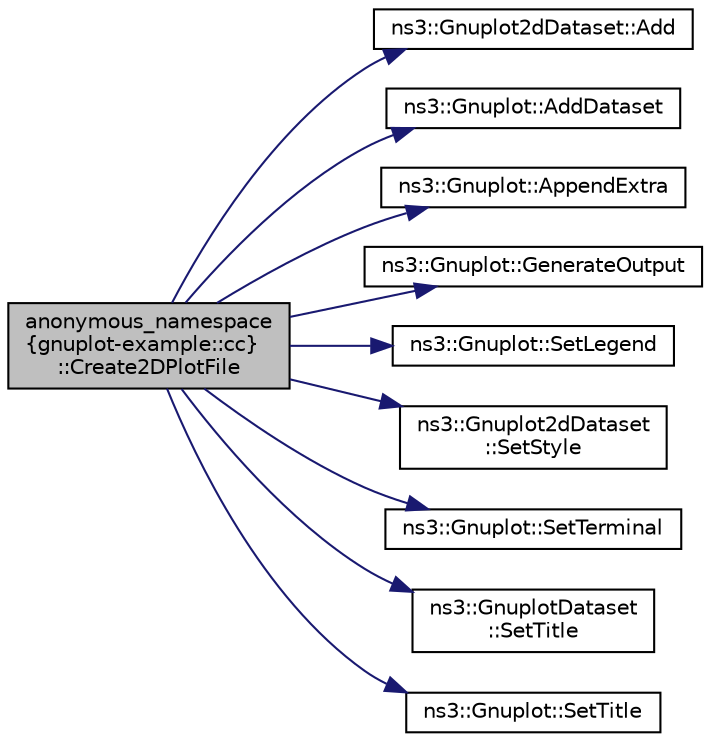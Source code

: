 digraph "anonymous_namespace{gnuplot-example::cc}::Create2DPlotFile"
{
 // LATEX_PDF_SIZE
  edge [fontname="Helvetica",fontsize="10",labelfontname="Helvetica",labelfontsize="10"];
  node [fontname="Helvetica",fontsize="10",shape=record];
  rankdir="LR";
  Node1 [label="anonymous_namespace\l\{gnuplot-example::cc\}\l::Create2DPlotFile",height=0.2,width=0.4,color="black", fillcolor="grey75", style="filled", fontcolor="black",tooltip=" "];
  Node1 -> Node2 [color="midnightblue",fontsize="10",style="solid",fontname="Helvetica"];
  Node2 [label="ns3::Gnuplot2dDataset::Add",height=0.2,width=0.4,color="black", fillcolor="white", style="filled",URL="$classns3_1_1_gnuplot2d_dataset.html#abd93f7c8fa2d1ed643c09d7fb8d5ef27",tooltip=" "];
  Node1 -> Node3 [color="midnightblue",fontsize="10",style="solid",fontname="Helvetica"];
  Node3 [label="ns3::Gnuplot::AddDataset",height=0.2,width=0.4,color="black", fillcolor="white", style="filled",URL="$classns3_1_1_gnuplot.html#a306ec724a327cf9ab699700f31fca0a1",tooltip=" "];
  Node1 -> Node4 [color="midnightblue",fontsize="10",style="solid",fontname="Helvetica"];
  Node4 [label="ns3::Gnuplot::AppendExtra",height=0.2,width=0.4,color="black", fillcolor="white", style="filled",URL="$classns3_1_1_gnuplot.html#a649a3041b9d0ea21a212b5ad9b28ecbf",tooltip=" "];
  Node1 -> Node5 [color="midnightblue",fontsize="10",style="solid",fontname="Helvetica"];
  Node5 [label="ns3::Gnuplot::GenerateOutput",height=0.2,width=0.4,color="black", fillcolor="white", style="filled",URL="$classns3_1_1_gnuplot.html#a6cd487453f61e2405cc7cc9c80dc0cf2",tooltip="Writes gnuplot commands and data values to a single output stream."];
  Node1 -> Node6 [color="midnightblue",fontsize="10",style="solid",fontname="Helvetica"];
  Node6 [label="ns3::Gnuplot::SetLegend",height=0.2,width=0.4,color="black", fillcolor="white", style="filled",URL="$classns3_1_1_gnuplot.html#a409069caf3227b213bdbb6bc303058b1",tooltip=" "];
  Node1 -> Node7 [color="midnightblue",fontsize="10",style="solid",fontname="Helvetica"];
  Node7 [label="ns3::Gnuplot2dDataset\l::SetStyle",height=0.2,width=0.4,color="black", fillcolor="white", style="filled",URL="$classns3_1_1_gnuplot2d_dataset.html#a7a3d6b6c2bd7d32a82f5715bae37c886",tooltip=" "];
  Node1 -> Node8 [color="midnightblue",fontsize="10",style="solid",fontname="Helvetica"];
  Node8 [label="ns3::Gnuplot::SetTerminal",height=0.2,width=0.4,color="black", fillcolor="white", style="filled",URL="$classns3_1_1_gnuplot.html#a50cfef476972d6abace3dc6a6f72e7ec",tooltip=" "];
  Node1 -> Node9 [color="midnightblue",fontsize="10",style="solid",fontname="Helvetica"];
  Node9 [label="ns3::GnuplotDataset\l::SetTitle",height=0.2,width=0.4,color="black", fillcolor="white", style="filled",URL="$classns3_1_1_gnuplot_dataset.html#add68db1296fcadff7255633c0df96e08",tooltip="Change line title."];
  Node1 -> Node10 [color="midnightblue",fontsize="10",style="solid",fontname="Helvetica"];
  Node10 [label="ns3::Gnuplot::SetTitle",height=0.2,width=0.4,color="black", fillcolor="white", style="filled",URL="$classns3_1_1_gnuplot.html#ac01f15633d49f0239f8a45293a1e04f0",tooltip=" "];
}
